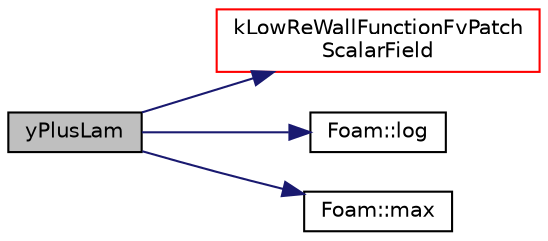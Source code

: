 digraph "yPlusLam"
{
  bgcolor="transparent";
  edge [fontname="Helvetica",fontsize="10",labelfontname="Helvetica",labelfontsize="10"];
  node [fontname="Helvetica",fontsize="10",shape=record];
  rankdir="LR";
  Node336 [label="yPlusLam",height=0.2,width=0.4,color="black", fillcolor="grey75", style="filled", fontcolor="black"];
  Node336 -> Node337 [color="midnightblue",fontsize="10",style="solid",fontname="Helvetica"];
  Node337 [label="kLowReWallFunctionFvPatch\lScalarField",height=0.2,width=0.4,color="red",URL="$a32137.html#ae1470376b530c227f2fbca00ed52b769",tooltip="Construct from patch and internal field. "];
  Node336 -> Node387 [color="midnightblue",fontsize="10",style="solid",fontname="Helvetica"];
  Node387 [label="Foam::log",height=0.2,width=0.4,color="black",URL="$a21851.html#a6e89590da9859ad497977e08f110d4b5"];
  Node336 -> Node388 [color="midnightblue",fontsize="10",style="solid",fontname="Helvetica"];
  Node388 [label="Foam::max",height=0.2,width=0.4,color="black",URL="$a21851.html#ac993e906cf2774ae77e666bc24e81733"];
}

